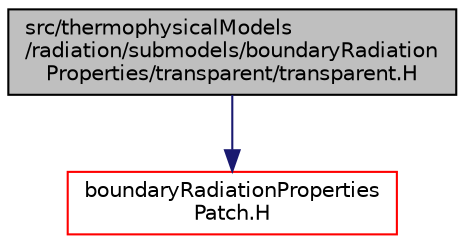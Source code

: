 digraph "src/thermophysicalModels/radiation/submodels/boundaryRadiationProperties/transparent/transparent.H"
{
  bgcolor="transparent";
  edge [fontname="Helvetica",fontsize="10",labelfontname="Helvetica",labelfontsize="10"];
  node [fontname="Helvetica",fontsize="10",shape=record];
  Node1 [label="src/thermophysicalModels\l/radiation/submodels/boundaryRadiation\lProperties/transparent/transparent.H",height=0.2,width=0.4,color="black", fillcolor="grey75", style="filled" fontcolor="black"];
  Node1 -> Node2 [color="midnightblue",fontsize="10",style="solid",fontname="Helvetica"];
  Node2 [label="boundaryRadiationProperties\lPatch.H",height=0.2,width=0.4,color="red",URL="$boundaryRadiationPropertiesPatch_8H.html"];
}
